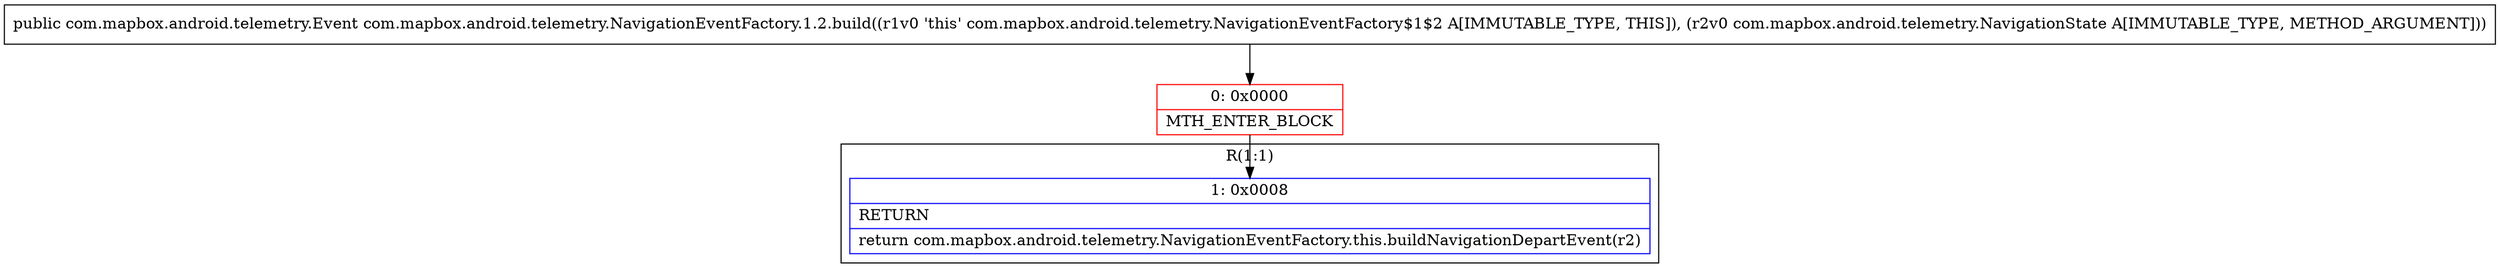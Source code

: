 digraph "CFG forcom.mapbox.android.telemetry.NavigationEventFactory.1.2.build(Lcom\/mapbox\/android\/telemetry\/NavigationState;)Lcom\/mapbox\/android\/telemetry\/Event;" {
subgraph cluster_Region_1327348376 {
label = "R(1:1)";
node [shape=record,color=blue];
Node_1 [shape=record,label="{1\:\ 0x0008|RETURN\l|return com.mapbox.android.telemetry.NavigationEventFactory.this.buildNavigationDepartEvent(r2)\l}"];
}
Node_0 [shape=record,color=red,label="{0\:\ 0x0000|MTH_ENTER_BLOCK\l}"];
MethodNode[shape=record,label="{public com.mapbox.android.telemetry.Event com.mapbox.android.telemetry.NavigationEventFactory.1.2.build((r1v0 'this' com.mapbox.android.telemetry.NavigationEventFactory$1$2 A[IMMUTABLE_TYPE, THIS]), (r2v0 com.mapbox.android.telemetry.NavigationState A[IMMUTABLE_TYPE, METHOD_ARGUMENT])) }"];
MethodNode -> Node_0;
Node_0 -> Node_1;
}

